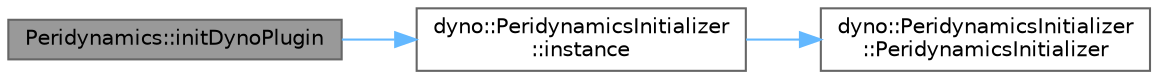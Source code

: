 digraph "Peridynamics::initDynoPlugin"
{
 // LATEX_PDF_SIZE
  bgcolor="transparent";
  edge [fontname=Helvetica,fontsize=10,labelfontname=Helvetica,labelfontsize=10];
  node [fontname=Helvetica,fontsize=10,shape=box,height=0.2,width=0.4];
  rankdir="LR";
  Node1 [id="Node000001",label="Peridynamics::initDynoPlugin",height=0.2,width=0.4,color="gray40", fillcolor="grey60", style="filled", fontcolor="black",tooltip=" "];
  Node1 -> Node2 [id="edge1_Node000001_Node000002",color="steelblue1",style="solid",tooltip=" "];
  Node2 [id="Node000002",label="dyno::PeridynamicsInitializer\l::instance",height=0.2,width=0.4,color="grey40", fillcolor="white", style="filled",URL="$classdyno_1_1_peridynamics_initializer.html#a42d56d23d381f3f0bb5f82387d016f51",tooltip=" "];
  Node2 -> Node3 [id="edge2_Node000002_Node000003",color="steelblue1",style="solid",tooltip=" "];
  Node3 [id="Node000003",label="dyno::PeridynamicsInitializer\l::PeridynamicsInitializer",height=0.2,width=0.4,color="grey40", fillcolor="white", style="filled",URL="$classdyno_1_1_peridynamics_initializer.html#a453b3307ed3eed8e77c224cfec6f79e1",tooltip=" "];
}
